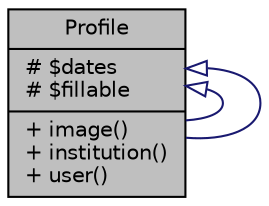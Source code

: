 digraph "Profile"
{
 // LATEX_PDF_SIZE
  bgcolor="transparent";
  edge [fontname="Helvetica",fontsize="10",labelfontname="Helvetica",labelfontsize="10"];
  node [fontname="Helvetica",fontsize="10",shape=record];
  Node1 [label="{Profile\n|# $dates\l# $fillable\l|+ image()\l+ institution()\l+ user()\l}",height=0.2,width=0.4,color="black", fillcolor="grey75", style="filled", fontcolor="black",tooltip="Datos de Perfiles de usuario."];
  Node1 -> Node1 [dir="back",color="midnightblue",fontsize="10",style="solid",arrowtail="onormal",fontname="Helvetica"];
  Node1 -> Node1 [dir="back",color="midnightblue",fontsize="10",style="solid",arrowtail="onormal",fontname="Helvetica"];
}
